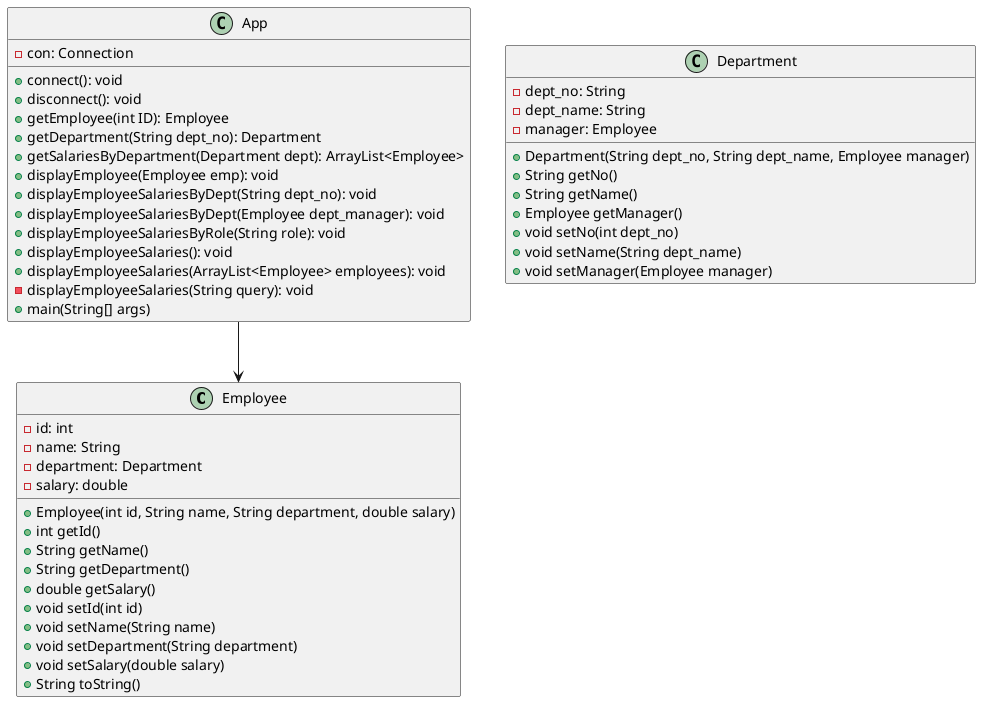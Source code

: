 @startuml
'https://plantuml.com/class-diagram
class Employee {
    -id: int
    -name: String
    -department: Department
    -salary: double
    +Employee(int id, String name, String department, double salary)
    +int getId()
    +String getName()
    +String getDepartment()
    +double getSalary()
    +void setId(int id)
    +void setName(String name)
    +void setDepartment(String department)
    +void setSalary(double salary)
    +String toString()
}
class App {
    -con: Connection

    +connect(): void
    +disconnect(): void
    +getEmployee(int ID): Employee
    +getDepartment(String dept_no): Department
    +getSalariesByDepartment(Department dept): ArrayList<Employee>
    +displayEmployee(Employee emp): void
    +displayEmployeeSalariesByDept(String dept_no): void
    +displayEmployeeSalariesByDept(Employee dept_manager): void
    +displayEmployeeSalariesByRole(String role): void
    +displayEmployeeSalaries(): void
    +displayEmployeeSalaries(ArrayList<Employee> employees): void
    -displayEmployeeSalaries(String query): void
    +main(String[] args)
}

class Department {
    -dept_no: String
    -dept_name: String
    -manager: Employee

    +Department(String dept_no, String dept_name, Employee manager)
    +String getNo()
    +String getName()
    +Employee getManager()
    +void setNo(int dept_no)
    +void setName(String dept_name)
    +void setManager(Employee manager)
}

App --> Employee

@enduml